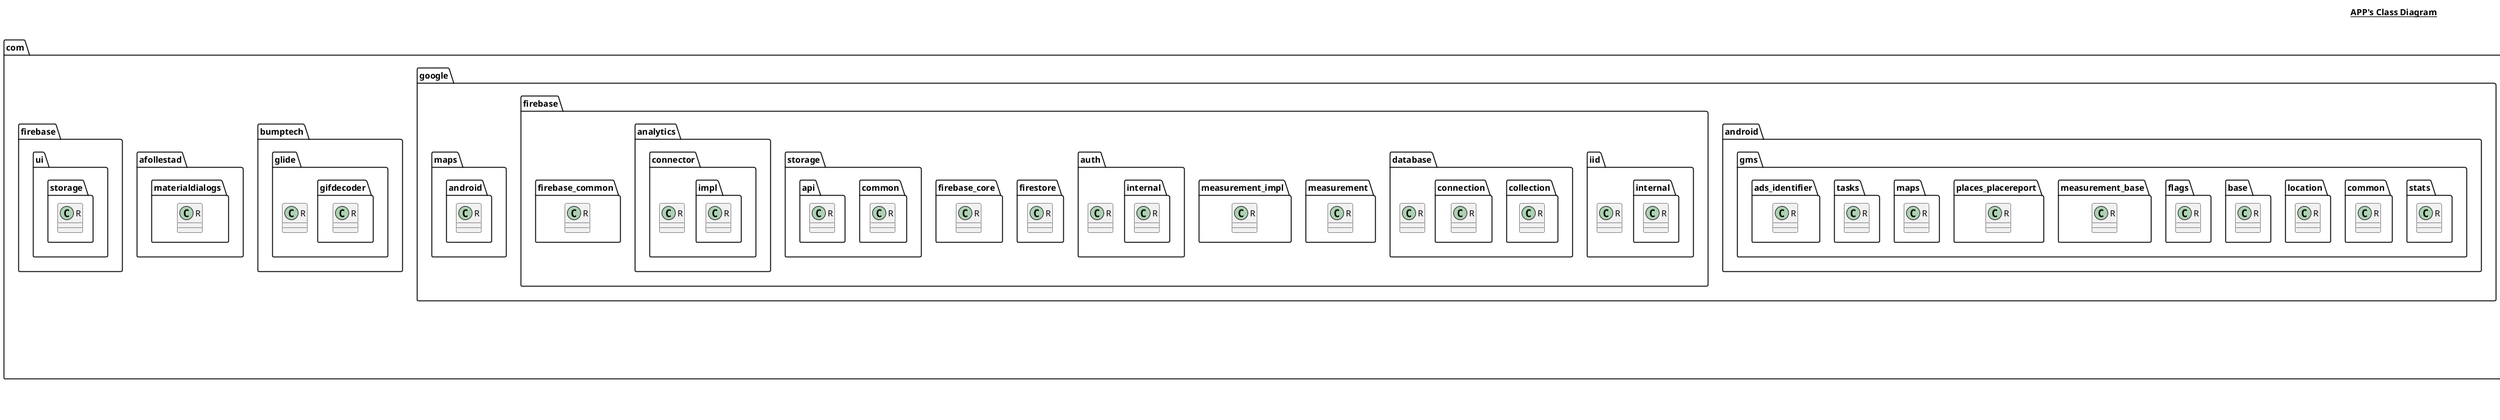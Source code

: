 @startuml

title __APP's Class Diagram__\n

  package com.thkf.sentinelx {
    class BuildConfig {
    }
  }
  

  package com.thkf.sentinelx {
    package com.thkf.sentinelx.map {
      class DirectionsJSONParser {
      }
    }
  }
  

  package com.thkf.sentinelx {
    class Manifest {
    }
  }
  

  package firebase.com.protolitewrapper {
    class R {
    }
  }
  

  package com.google.android.gms.stats {
    class R {
    }
  }
  

  package com.google.firebase.iid {
    package com.google.firebase.iid.internal {
      class R {
      }
    }
  }
  

  package android.support.compat {
    class R {
    }
  }
  

  package com.google.firebase.database {
    package com.google.firebase.database.collection {
      class R {
      }
    }
  }
  

  package android.support.design {
    class R {
    }
  }
  

  package com.google.firebase.measurement {
    package com.google.firebase.measurement_impl {
      class R {
      }
    }
  }
  

  package android.arch.lifecycle {
    package android.arch.lifecycle.viewmodel {
      class R {
      }
    }
  }
  

  package com.google.android.gms.common {
    class R {
    }
  }
  

  package android.support.graphics.drawable {
    package android.support.graphics.drawable.animated {
      class R {
      }
    }
  }
  

  package com.google.android.gms.location {
    class R {
    }
  }
  

  package com.google.android.gms.base {
    class R {
    }
  }
  

  package com.bumptech.glide {
    class R {
    }
  }
  

  package com.google.firebase.measurement {
    class R {
    }
  }
  

  package com.bumptech.glide {
    package com.bumptech.glide.gifdecoder {
      class R {
      }
    }
  }
  

  package com.google.firebase.auth {
    class R {
    }
  }
  

  package com.google.firebase.iid {
    class R {
    }
  }
  

  package android.support.multidex {
    class R {
    }
  }
  

  package com.google.firebase.firestore {
    class R {
    }
  }
  

  package de.hdodenhof.circleimageview {
    class R {
    }
  }
  

  package android.support.coreutils {
    class R {
    }
  }
  

  package android.arch.lifecycle {
    class R {
    }
  }
  

  package com.google.firebase.firebase_core {
    class R {
    }
  }
  

  package android.support.v7.recyclerview {
    class R {
    }
  }
  

  package com.google.firebase.auth {
    package com.google.firebase.auth.internal {
      class R {
      }
    }
  }
  

  package com.google.firebase.storage.common {
    class R {
    }
  }
  

  package me.zhanghai.android.materialprogressbar {
    class R {
    }
  }
  

  package com.google.maps.android {
    class R {
    }
  }
  

  package android.support.mediacompat {
    class R {
    }
  }
  

  package com.afollestad.materialdialogs {
    class R {
    }
  }
  

  package android.support.transition {
    class R {
    }
  }
  

  package com.thkf.sentinelx {
    class R {
    }
  }
  

  package com.firebase.ui.storage {
    class R {
    }
  }
  

  package com.google.firebase.storage.api {
    class R {
    }
  }
  

  package com.google.android.gms.flags {
    class R {
    }
  }
  

  package android.support.v7.appcompat {
    class R {
    }
  }
  

  package com.google.firebase.analytics.connector {
    class R {
    }
  }
  

  package com.google.firebase.database {
    package com.google.firebase.database.connection {
      class R {
      }
    }
  }
  

  package android.arch.core {
    class R {
    }
  }
  

  package com.google.android.gms.measurement_base {
    class R {
    }
  }
  

  package android.arch.lifecycle {
    package android.arch.lifecycle.livedata.core {
      class R {
      }
    }
  }
  

  package android.support.fragment {
    class R {
    }
  }
  

  package com.google.android.gms.places_placereport {
    class R {
    }
  }
  

  package com.google.android.gms.maps {
    class R {
    }
  }
  

  package com.google.firebase.analytics.connector {
    package com.google.firebase.analytics.connector.impl {
      class R {
      }
    }
  }
  

  package com.google.firebase.database {
    class R {
    }
  }
  

  package android.support.v4 {
    class R {
    }
  }
  

  package com.google.firebase.firebase_common {
    class R {
    }
  }
  

  package android.support.coreui {
    class R {
    }
  }
  

  package com.google.android.gms.tasks {
    class R {
    }
  }
  

  package android.support.graphics.drawable {
    class R {
    }
  }
  

  package com.google.android.gms.ads_identifier {
    class R {
    }
  }
  

  package com.thkf.sentinelx {
    package com.thkf.sentinelx.commons {
      class UniversalImageLoader {
      }
    }
  }
  



right footer


PlantUML diagram generated by SketchIt! (https://bitbucket.org/pmesmeur/sketch.it)
For more information about this tool, please contact philippe.mesmeur@gmail.com
endfooter

@enduml
